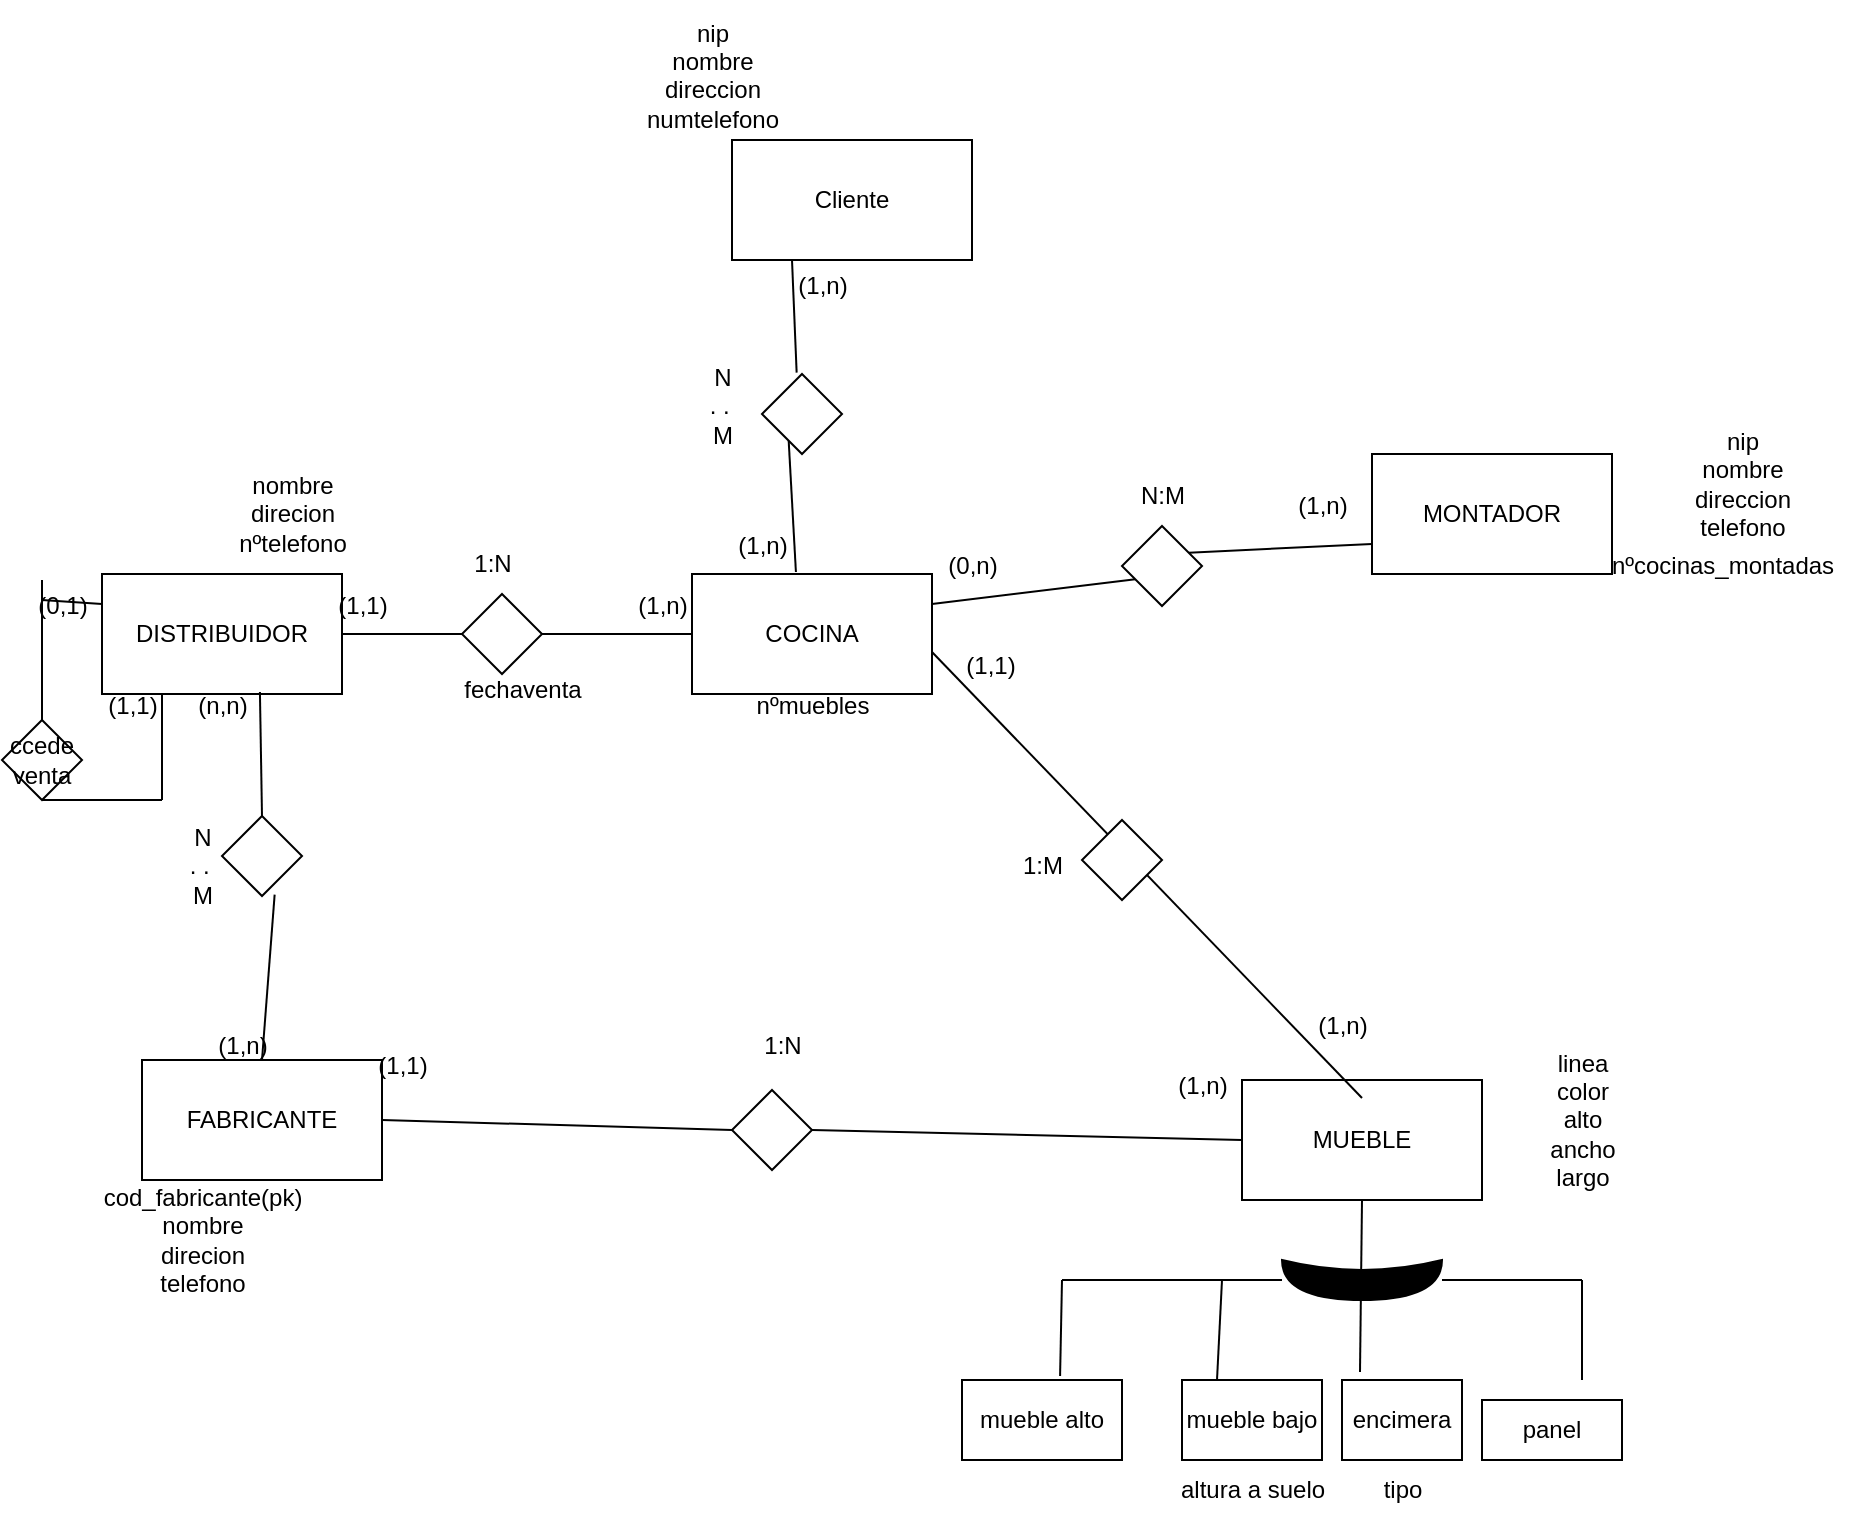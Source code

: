 <mxfile version="24.7.17">
  <diagram name="Página-1" id="_FhlTA1fhsAAvJFlqQVU">
    <mxGraphModel dx="1846" dy="852" grid="1" gridSize="10" guides="1" tooltips="1" connect="1" arrows="1" fold="1" page="1" pageScale="1" pageWidth="827" pageHeight="1169" math="0" shadow="0">
      <root>
        <mxCell id="0" />
        <mxCell id="1" parent="0" />
        <mxCell id="BN1sbvaGqgCYVK6eKB39-1" value="Cliente" style="whiteSpace=wrap;html=1;" vertex="1" parent="1">
          <mxGeometry x="285" y="100" width="120" height="60" as="geometry" />
        </mxCell>
        <mxCell id="BN1sbvaGqgCYVK6eKB39-2" value="nip&lt;div&gt;nombre&lt;/div&gt;&lt;div&gt;direccion&lt;br&gt;&lt;div&gt;numtelefono&lt;/div&gt;&lt;div&gt;&lt;br&gt;&lt;/div&gt;&lt;/div&gt;" style="text;html=1;align=center;verticalAlign=middle;resizable=0;points=[];autosize=1;strokeColor=none;fillColor=none;" vertex="1" parent="1">
          <mxGeometry x="230" y="30" width="90" height="90" as="geometry" />
        </mxCell>
        <mxCell id="BN1sbvaGqgCYVK6eKB39-3" value="COCINA" style="whiteSpace=wrap;html=1;" vertex="1" parent="1">
          <mxGeometry x="265" y="317" width="120" height="60" as="geometry" />
        </mxCell>
        <mxCell id="BN1sbvaGqgCYVK6eKB39-5" value="MONTADOR" style="whiteSpace=wrap;html=1;" vertex="1" parent="1">
          <mxGeometry x="605" y="257" width="120" height="60" as="geometry" />
        </mxCell>
        <mxCell id="BN1sbvaGqgCYVK6eKB39-6" value="nip&lt;div&gt;nombre&lt;/div&gt;&lt;div&gt;direccion&lt;/div&gt;&lt;div&gt;telefono&lt;/div&gt;" style="text;html=1;align=center;verticalAlign=middle;resizable=0;points=[];autosize=1;strokeColor=none;fillColor=none;" vertex="1" parent="1">
          <mxGeometry x="755" y="237" width="70" height="70" as="geometry" />
        </mxCell>
        <mxCell id="BN1sbvaGqgCYVK6eKB39-7" value="DISTRIBUIDOR" style="whiteSpace=wrap;html=1;" vertex="1" parent="1">
          <mxGeometry x="-30" y="317" width="120" height="60" as="geometry" />
        </mxCell>
        <mxCell id="BN1sbvaGqgCYVK6eKB39-8" value="FABRICANTE" style="whiteSpace=wrap;html=1;" vertex="1" parent="1">
          <mxGeometry x="-10" y="560" width="120" height="60" as="geometry" />
        </mxCell>
        <mxCell id="BN1sbvaGqgCYVK6eKB39-9" value="MUEBLE" style="whiteSpace=wrap;html=1;" vertex="1" parent="1">
          <mxGeometry x="540" y="570" width="120" height="60" as="geometry" />
        </mxCell>
        <mxCell id="BN1sbvaGqgCYVK6eKB39-10" value="&lt;div&gt;cod_fabricante(pk)&lt;/div&gt;nombre&lt;div&gt;direcion&lt;/div&gt;&lt;div&gt;telefono&lt;/div&gt;" style="text;html=1;align=center;verticalAlign=middle;resizable=0;points=[];autosize=1;strokeColor=none;fillColor=none;" vertex="1" parent="1">
          <mxGeometry x="-40" y="615" width="120" height="70" as="geometry" />
        </mxCell>
        <mxCell id="BN1sbvaGqgCYVK6eKB39-11" value="" style="endArrow=none;html=1;rounded=0;exitX=1;exitY=0.5;exitDx=0;exitDy=0;entryX=0;entryY=0.5;entryDx=0;entryDy=0;" edge="1" parent="1" source="BN1sbvaGqgCYVK6eKB39-64" target="BN1sbvaGqgCYVK6eKB39-9">
          <mxGeometry width="50" height="50" relative="1" as="geometry">
            <mxPoint x="370" y="500" as="sourcePoint" />
            <mxPoint x="530" y="600" as="targetPoint" />
          </mxGeometry>
        </mxCell>
        <mxCell id="BN1sbvaGqgCYVK6eKB39-12" value="(1,n)" style="text;html=1;align=center;verticalAlign=middle;resizable=0;points=[];autosize=1;strokeColor=none;fillColor=none;" vertex="1" parent="1">
          <mxGeometry x="495" y="558" width="50" height="30" as="geometry" />
        </mxCell>
        <mxCell id="BN1sbvaGqgCYVK6eKB39-13" value="linea&lt;div&gt;color&lt;/div&gt;&lt;div&gt;alto&lt;/div&gt;&lt;div&gt;ancho&lt;/div&gt;&lt;div&gt;largo&lt;/div&gt;" style="text;html=1;align=center;verticalAlign=middle;resizable=0;points=[];autosize=1;strokeColor=none;fillColor=none;" vertex="1" parent="1">
          <mxGeometry x="680" y="545" width="60" height="90" as="geometry" />
        </mxCell>
        <mxCell id="BN1sbvaGqgCYVK6eKB39-14" value="mueble alto" style="whiteSpace=wrap;html=1;" vertex="1" parent="1">
          <mxGeometry x="400" y="720" width="80" height="40" as="geometry" />
        </mxCell>
        <mxCell id="BN1sbvaGqgCYVK6eKB39-15" value="mueble bajo" style="whiteSpace=wrap;html=1;" vertex="1" parent="1">
          <mxGeometry x="510" y="720" width="70" height="40" as="geometry" />
        </mxCell>
        <mxCell id="BN1sbvaGqgCYVK6eKB39-16" value="encimera" style="whiteSpace=wrap;html=1;" vertex="1" parent="1">
          <mxGeometry x="590" y="720" width="60" height="40" as="geometry" />
        </mxCell>
        <mxCell id="BN1sbvaGqgCYVK6eKB39-17" value="panel" style="whiteSpace=wrap;html=1;" vertex="1" parent="1">
          <mxGeometry x="660" y="730" width="70" height="30" as="geometry" />
        </mxCell>
        <mxCell id="BN1sbvaGqgCYVK6eKB39-18" value="altura a suelo" style="text;html=1;align=center;verticalAlign=middle;resizable=0;points=[];autosize=1;strokeColor=none;fillColor=none;" vertex="1" parent="1">
          <mxGeometry x="495" y="760" width="100" height="30" as="geometry" />
        </mxCell>
        <mxCell id="BN1sbvaGqgCYVK6eKB39-19" value="tipo" style="text;html=1;align=center;verticalAlign=middle;resizable=0;points=[];autosize=1;strokeColor=none;fillColor=none;" vertex="1" parent="1">
          <mxGeometry x="600" y="760" width="40" height="30" as="geometry" />
        </mxCell>
        <mxCell id="BN1sbvaGqgCYVK6eKB39-20" value="" style="endArrow=none;html=1;rounded=0;exitX=0.5;exitY=0;exitDx=0;exitDy=0;entryX=0.658;entryY=0.983;entryDx=0;entryDy=0;entryPerimeter=0;" edge="1" parent="1" source="BN1sbvaGqgCYVK6eKB39-69" target="BN1sbvaGqgCYVK6eKB39-7">
          <mxGeometry width="50" height="50" relative="1" as="geometry">
            <mxPoint x="30" y="520" as="sourcePoint" />
            <mxPoint x="70" y="380" as="targetPoint" />
          </mxGeometry>
        </mxCell>
        <mxCell id="BN1sbvaGqgCYVK6eKB39-21" value="(n,n)" style="text;html=1;align=center;verticalAlign=middle;resizable=0;points=[];autosize=1;strokeColor=none;fillColor=none;" vertex="1" parent="1">
          <mxGeometry x="5" y="368" width="50" height="30" as="geometry" />
        </mxCell>
        <mxCell id="BN1sbvaGqgCYVK6eKB39-22" value="(1,n)" style="text;html=1;align=center;verticalAlign=middle;resizable=0;points=[];autosize=1;strokeColor=none;fillColor=none;" vertex="1" parent="1">
          <mxGeometry x="15" y="538" width="50" height="30" as="geometry" />
        </mxCell>
        <mxCell id="BN1sbvaGqgCYVK6eKB39-23" value="nombre&lt;div&gt;direcion&lt;/div&gt;&lt;div&gt;nºtelefono&lt;/div&gt;" style="text;html=1;align=center;verticalAlign=middle;resizable=0;points=[];autosize=1;strokeColor=none;fillColor=none;" vertex="1" parent="1">
          <mxGeometry x="25" y="257" width="80" height="60" as="geometry" />
        </mxCell>
        <mxCell id="BN1sbvaGqgCYVK6eKB39-24" value="" style="endArrow=none;html=1;rounded=0;exitX=1;exitY=0.5;exitDx=0;exitDy=0;entryX=0.5;entryY=0;entryDx=0;entryDy=0;" edge="1" parent="1">
          <mxGeometry width="50" height="50" relative="1" as="geometry">
            <mxPoint x="385" y="356" as="sourcePoint" />
            <mxPoint x="600" y="579" as="targetPoint" />
          </mxGeometry>
        </mxCell>
        <mxCell id="BN1sbvaGqgCYVK6eKB39-25" value="(1,1)" style="text;html=1;align=center;verticalAlign=middle;resizable=0;points=[];autosize=1;strokeColor=none;fillColor=none;" vertex="1" parent="1">
          <mxGeometry x="389" y="348" width="50" height="30" as="geometry" />
        </mxCell>
        <mxCell id="BN1sbvaGqgCYVK6eKB39-26" value="(1,n)" style="text;html=1;align=center;verticalAlign=middle;resizable=0;points=[];autosize=1;strokeColor=none;fillColor=none;" vertex="1" parent="1">
          <mxGeometry x="565" y="528" width="50" height="30" as="geometry" />
        </mxCell>
        <mxCell id="BN1sbvaGqgCYVK6eKB39-27" value="nºmuebles" style="text;html=1;align=center;verticalAlign=middle;resizable=0;points=[];autosize=1;strokeColor=none;fillColor=none;" vertex="1" parent="1">
          <mxGeometry x="285" y="368" width="80" height="30" as="geometry" />
        </mxCell>
        <mxCell id="BN1sbvaGqgCYVK6eKB39-28" value="" style="endArrow=none;html=1;rounded=0;entryX=0.5;entryY=1;entryDx=0;entryDy=0;exitX=0.15;exitY=-0.1;exitDx=0;exitDy=0;exitPerimeter=0;" edge="1" parent="1" source="BN1sbvaGqgCYVK6eKB39-16" target="BN1sbvaGqgCYVK6eKB39-9">
          <mxGeometry width="50" height="50" relative="1" as="geometry">
            <mxPoint x="600" y="680" as="sourcePoint" />
            <mxPoint x="580" y="470" as="targetPoint" />
          </mxGeometry>
        </mxCell>
        <mxCell id="BN1sbvaGqgCYVK6eKB39-29" value="" style="endArrow=none;html=1;rounded=0;" edge="1" parent="1" source="BN1sbvaGqgCYVK6eKB39-55">
          <mxGeometry width="50" height="50" relative="1" as="geometry">
            <mxPoint x="710" y="670" as="sourcePoint" />
            <mxPoint x="450" y="670" as="targetPoint" />
          </mxGeometry>
        </mxCell>
        <mxCell id="BN1sbvaGqgCYVK6eKB39-30" value="" style="endArrow=none;html=1;rounded=0;" edge="1" parent="1">
          <mxGeometry width="50" height="50" relative="1" as="geometry">
            <mxPoint x="710" y="670" as="sourcePoint" />
            <mxPoint x="710" y="720" as="targetPoint" />
          </mxGeometry>
        </mxCell>
        <mxCell id="BN1sbvaGqgCYVK6eKB39-31" value="" style="endArrow=none;html=1;rounded=0;entryX=0.25;entryY=0;entryDx=0;entryDy=0;" edge="1" parent="1" target="BN1sbvaGqgCYVK6eKB39-15">
          <mxGeometry width="50" height="50" relative="1" as="geometry">
            <mxPoint x="530" y="670" as="sourcePoint" />
            <mxPoint x="610" y="470" as="targetPoint" />
          </mxGeometry>
        </mxCell>
        <mxCell id="BN1sbvaGqgCYVK6eKB39-32" value="" style="endArrow=none;html=1;rounded=0;entryX=0.613;entryY=-0.05;entryDx=0;entryDy=0;entryPerimeter=0;" edge="1" parent="1" target="BN1sbvaGqgCYVK6eKB39-14">
          <mxGeometry width="50" height="50" relative="1" as="geometry">
            <mxPoint x="450" y="670" as="sourcePoint" />
            <mxPoint x="530" y="470" as="targetPoint" />
          </mxGeometry>
        </mxCell>
        <mxCell id="BN1sbvaGqgCYVK6eKB39-34" value="" style="endArrow=none;html=1;rounded=0;entryX=0;entryY=0.5;entryDx=0;entryDy=0;exitX=1;exitY=0.5;exitDx=0;exitDy=0;" edge="1" parent="1" source="BN1sbvaGqgCYVK6eKB39-37" target="BN1sbvaGqgCYVK6eKB39-3">
          <mxGeometry width="50" height="50" relative="1" as="geometry">
            <mxPoint x="180" y="520" as="sourcePoint" />
            <mxPoint x="230" y="470" as="targetPoint" />
          </mxGeometry>
        </mxCell>
        <mxCell id="BN1sbvaGqgCYVK6eKB39-35" value="(1,1)" style="text;html=1;align=center;verticalAlign=middle;resizable=0;points=[];autosize=1;strokeColor=none;fillColor=none;" vertex="1" parent="1">
          <mxGeometry x="75" y="318" width="50" height="30" as="geometry" />
        </mxCell>
        <mxCell id="BN1sbvaGqgCYVK6eKB39-36" value="(1,n)" style="text;html=1;align=center;verticalAlign=middle;resizable=0;points=[];autosize=1;strokeColor=none;fillColor=none;" vertex="1" parent="1">
          <mxGeometry x="225" y="318" width="50" height="30" as="geometry" />
        </mxCell>
        <mxCell id="BN1sbvaGqgCYVK6eKB39-38" value="" style="endArrow=none;html=1;rounded=0;entryX=0;entryY=0.5;entryDx=0;entryDy=0;exitX=1;exitY=0.5;exitDx=0;exitDy=0;" edge="1" parent="1" source="BN1sbvaGqgCYVK6eKB39-7" target="BN1sbvaGqgCYVK6eKB39-37">
          <mxGeometry width="50" height="50" relative="1" as="geometry">
            <mxPoint x="90" y="347" as="sourcePoint" />
            <mxPoint x="265" y="347" as="targetPoint" />
          </mxGeometry>
        </mxCell>
        <mxCell id="BN1sbvaGqgCYVK6eKB39-37" value="" style="rhombus;whiteSpace=wrap;html=1;" vertex="1" parent="1">
          <mxGeometry x="150" y="327" width="40" height="40" as="geometry" />
        </mxCell>
        <mxCell id="BN1sbvaGqgCYVK6eKB39-39" value="fechaventa" style="text;html=1;align=center;verticalAlign=middle;resizable=0;points=[];autosize=1;strokeColor=none;fillColor=none;" vertex="1" parent="1">
          <mxGeometry x="140" y="360" width="80" height="30" as="geometry" />
        </mxCell>
        <mxCell id="BN1sbvaGqgCYVK6eKB39-40" value="" style="endArrow=none;html=1;rounded=0;entryX=0.25;entryY=1;entryDx=0;entryDy=0;" edge="1" parent="1" target="BN1sbvaGqgCYVK6eKB39-7">
          <mxGeometry width="50" height="50" relative="1" as="geometry">
            <mxPoint y="430" as="sourcePoint" />
            <mxPoint x="-50" y="410" as="targetPoint" />
          </mxGeometry>
        </mxCell>
        <mxCell id="BN1sbvaGqgCYVK6eKB39-41" value="" style="endArrow=none;html=1;rounded=0;" edge="1" parent="1">
          <mxGeometry width="50" height="50" relative="1" as="geometry">
            <mxPoint x="-60" y="430" as="sourcePoint" />
            <mxPoint y="430" as="targetPoint" />
          </mxGeometry>
        </mxCell>
        <mxCell id="BN1sbvaGqgCYVK6eKB39-42" value="" style="endArrow=none;html=1;rounded=0;" edge="1" parent="1">
          <mxGeometry width="50" height="50" relative="1" as="geometry">
            <mxPoint x="-60" y="390" as="sourcePoint" />
            <mxPoint x="-60" y="320" as="targetPoint" />
          </mxGeometry>
        </mxCell>
        <mxCell id="BN1sbvaGqgCYVK6eKB39-43" value="ccede venta" style="rhombus;whiteSpace=wrap;html=1;" vertex="1" parent="1">
          <mxGeometry x="-80" y="390" width="40" height="40" as="geometry" />
        </mxCell>
        <mxCell id="BN1sbvaGqgCYVK6eKB39-44" value="" style="endArrow=none;html=1;rounded=0;entryX=0;entryY=0.25;entryDx=0;entryDy=0;" edge="1" parent="1" target="BN1sbvaGqgCYVK6eKB39-7">
          <mxGeometry width="50" height="50" relative="1" as="geometry">
            <mxPoint x="-60" y="330" as="sourcePoint" />
            <mxPoint y="470" as="targetPoint" />
          </mxGeometry>
        </mxCell>
        <mxCell id="BN1sbvaGqgCYVK6eKB39-45" value="(0,1)" style="text;html=1;align=center;verticalAlign=middle;resizable=0;points=[];autosize=1;strokeColor=none;fillColor=none;" vertex="1" parent="1">
          <mxGeometry x="-75" y="318" width="50" height="30" as="geometry" />
        </mxCell>
        <mxCell id="BN1sbvaGqgCYVK6eKB39-46" value="(1,1)" style="text;html=1;align=center;verticalAlign=middle;resizable=0;points=[];autosize=1;strokeColor=none;fillColor=none;" vertex="1" parent="1">
          <mxGeometry x="-40" y="368" width="50" height="30" as="geometry" />
        </mxCell>
        <mxCell id="BN1sbvaGqgCYVK6eKB39-48" value="" style="endArrow=none;html=1;rounded=0;entryX=0;entryY=0.75;entryDx=0;entryDy=0;exitX=1;exitY=0.25;exitDx=0;exitDy=0;" edge="1" parent="1" source="BN1sbvaGqgCYVK6eKB39-59" target="BN1sbvaGqgCYVK6eKB39-5">
          <mxGeometry width="50" height="50" relative="1" as="geometry">
            <mxPoint x="490" y="520" as="sourcePoint" />
            <mxPoint x="540" y="470" as="targetPoint" />
          </mxGeometry>
        </mxCell>
        <mxCell id="BN1sbvaGqgCYVK6eKB39-49" value="(1,n)" style="text;html=1;align=center;verticalAlign=middle;resizable=0;points=[];autosize=1;strokeColor=none;fillColor=none;" vertex="1" parent="1">
          <mxGeometry x="555" y="268" width="50" height="30" as="geometry" />
        </mxCell>
        <mxCell id="BN1sbvaGqgCYVK6eKB39-50" value="(0,n)" style="text;html=1;align=center;verticalAlign=middle;resizable=0;points=[];autosize=1;strokeColor=none;fillColor=none;" vertex="1" parent="1">
          <mxGeometry x="380" y="298" width="50" height="30" as="geometry" />
        </mxCell>
        <mxCell id="BN1sbvaGqgCYVK6eKB39-51" value="nºcocinas_montadas" style="text;html=1;align=center;verticalAlign=middle;resizable=0;points=[];autosize=1;strokeColor=none;fillColor=none;" vertex="1" parent="1">
          <mxGeometry x="715" y="298" width="130" height="30" as="geometry" />
        </mxCell>
        <mxCell id="BN1sbvaGqgCYVK6eKB39-52" value="" style="endArrow=none;html=1;rounded=0;entryX=0.25;entryY=1;entryDx=0;entryDy=0;exitX=0.433;exitY=-0.017;exitDx=0;exitDy=0;exitPerimeter=0;" edge="1" parent="1" source="BN1sbvaGqgCYVK6eKB39-57" target="BN1sbvaGqgCYVK6eKB39-1">
          <mxGeometry width="50" height="50" relative="1" as="geometry">
            <mxPoint x="320" y="310" as="sourcePoint" />
            <mxPoint x="370" y="410" as="targetPoint" />
          </mxGeometry>
        </mxCell>
        <mxCell id="BN1sbvaGqgCYVK6eKB39-53" value="(1,n)" style="text;html=1;align=center;verticalAlign=middle;resizable=0;points=[];autosize=1;strokeColor=none;fillColor=none;" vertex="1" parent="1">
          <mxGeometry x="305" y="158" width="50" height="30" as="geometry" />
        </mxCell>
        <mxCell id="BN1sbvaGqgCYVK6eKB39-54" value="(1,n)" style="text;html=1;align=center;verticalAlign=middle;resizable=0;points=[];autosize=1;strokeColor=none;fillColor=none;" vertex="1" parent="1">
          <mxGeometry x="275" y="288" width="50" height="30" as="geometry" />
        </mxCell>
        <mxCell id="BN1sbvaGqgCYVK6eKB39-56" value="" style="endArrow=none;html=1;rounded=0;" edge="1" parent="1" target="BN1sbvaGqgCYVK6eKB39-55">
          <mxGeometry width="50" height="50" relative="1" as="geometry">
            <mxPoint x="710" y="670" as="sourcePoint" />
            <mxPoint x="450" y="670" as="targetPoint" />
          </mxGeometry>
        </mxCell>
        <mxCell id="BN1sbvaGqgCYVK6eKB39-55" value="" style="shape=xor;whiteSpace=wrap;html=1;direction=south;fillColor=#000000;" vertex="1" parent="1">
          <mxGeometry x="560" y="660" width="80" height="20" as="geometry" />
        </mxCell>
        <mxCell id="BN1sbvaGqgCYVK6eKB39-58" value="" style="endArrow=none;html=1;rounded=0;entryX=0.25;entryY=1;entryDx=0;entryDy=0;exitX=0.433;exitY=-0.017;exitDx=0;exitDy=0;exitPerimeter=0;" edge="1" parent="1" source="BN1sbvaGqgCYVK6eKB39-3" target="BN1sbvaGqgCYVK6eKB39-57">
          <mxGeometry width="50" height="50" relative="1" as="geometry">
            <mxPoint x="317" y="316" as="sourcePoint" />
            <mxPoint x="315" y="160" as="targetPoint" />
          </mxGeometry>
        </mxCell>
        <mxCell id="BN1sbvaGqgCYVK6eKB39-57" value="" style="rhombus;whiteSpace=wrap;html=1;" vertex="1" parent="1">
          <mxGeometry x="300" y="217" width="40" height="40" as="geometry" />
        </mxCell>
        <mxCell id="BN1sbvaGqgCYVK6eKB39-60" value="" style="endArrow=none;html=1;rounded=0;entryX=0;entryY=0.75;entryDx=0;entryDy=0;exitX=1;exitY=0.25;exitDx=0;exitDy=0;" edge="1" parent="1" source="BN1sbvaGqgCYVK6eKB39-3" target="BN1sbvaGqgCYVK6eKB39-59">
          <mxGeometry width="50" height="50" relative="1" as="geometry">
            <mxPoint x="385" y="332" as="sourcePoint" />
            <mxPoint x="605" y="302" as="targetPoint" />
          </mxGeometry>
        </mxCell>
        <mxCell id="BN1sbvaGqgCYVK6eKB39-59" value="" style="rhombus;whiteSpace=wrap;html=1;" vertex="1" parent="1">
          <mxGeometry x="480" y="293" width="40" height="40" as="geometry" />
        </mxCell>
        <mxCell id="BN1sbvaGqgCYVK6eKB39-61" value="N:M" style="text;html=1;align=center;verticalAlign=middle;resizable=0;points=[];autosize=1;strokeColor=none;fillColor=none;" vertex="1" parent="1">
          <mxGeometry x="475" y="263" width="50" height="30" as="geometry" />
        </mxCell>
        <mxCell id="BN1sbvaGqgCYVK6eKB39-62" value="" style="rhombus;whiteSpace=wrap;html=1;" vertex="1" parent="1">
          <mxGeometry x="460" y="440" width="40" height="40" as="geometry" />
        </mxCell>
        <mxCell id="BN1sbvaGqgCYVK6eKB39-63" value="1:M" style="text;html=1;align=center;verticalAlign=middle;resizable=0;points=[];autosize=1;strokeColor=none;fillColor=none;" vertex="1" parent="1">
          <mxGeometry x="420" y="448" width="40" height="30" as="geometry" />
        </mxCell>
        <mxCell id="BN1sbvaGqgCYVK6eKB39-65" value="" style="endArrow=none;html=1;rounded=0;exitX=1;exitY=0.5;exitDx=0;exitDy=0;entryX=0;entryY=0.5;entryDx=0;entryDy=0;" edge="1" parent="1" source="BN1sbvaGqgCYVK6eKB39-8" target="BN1sbvaGqgCYVK6eKB39-64">
          <mxGeometry width="50" height="50" relative="1" as="geometry">
            <mxPoint x="110" y="590" as="sourcePoint" />
            <mxPoint x="540" y="600" as="targetPoint" />
          </mxGeometry>
        </mxCell>
        <mxCell id="BN1sbvaGqgCYVK6eKB39-64" value="" style="rhombus;whiteSpace=wrap;html=1;" vertex="1" parent="1">
          <mxGeometry x="285" y="575" width="40" height="40" as="geometry" />
        </mxCell>
        <mxCell id="BN1sbvaGqgCYVK6eKB39-66" value="1:N" style="text;html=1;align=center;verticalAlign=middle;resizable=0;points=[];autosize=1;strokeColor=none;fillColor=none;" vertex="1" parent="1">
          <mxGeometry x="290" y="538" width="40" height="30" as="geometry" />
        </mxCell>
        <mxCell id="BN1sbvaGqgCYVK6eKB39-67" value="(1,1)" style="text;html=1;align=center;verticalAlign=middle;resizable=0;points=[];autosize=1;strokeColor=none;fillColor=none;" vertex="1" parent="1">
          <mxGeometry x="95" y="548" width="50" height="30" as="geometry" />
        </mxCell>
        <mxCell id="BN1sbvaGqgCYVK6eKB39-68" value="1:N" style="text;html=1;align=center;verticalAlign=middle;resizable=0;points=[];autosize=1;strokeColor=none;fillColor=none;" vertex="1" parent="1">
          <mxGeometry x="145" y="297" width="40" height="30" as="geometry" />
        </mxCell>
        <mxCell id="BN1sbvaGqgCYVK6eKB39-70" value="" style="endArrow=none;html=1;rounded=0;exitX=0.5;exitY=0;exitDx=0;exitDy=0;entryX=0.658;entryY=0.983;entryDx=0;entryDy=0;entryPerimeter=0;" edge="1" parent="1" source="BN1sbvaGqgCYVK6eKB39-8" target="BN1sbvaGqgCYVK6eKB39-69">
          <mxGeometry width="50" height="50" relative="1" as="geometry">
            <mxPoint x="50" y="560" as="sourcePoint" />
            <mxPoint x="49" y="376" as="targetPoint" />
          </mxGeometry>
        </mxCell>
        <mxCell id="BN1sbvaGqgCYVK6eKB39-69" value="" style="rhombus;whiteSpace=wrap;html=1;" vertex="1" parent="1">
          <mxGeometry x="30" y="438" width="40" height="40" as="geometry" />
        </mxCell>
        <mxCell id="BN1sbvaGqgCYVK6eKB39-71" value="N&lt;div&gt;. .&amp;nbsp;&lt;/div&gt;&lt;div&gt;M&lt;/div&gt;" style="text;html=1;align=center;verticalAlign=middle;resizable=0;points=[];autosize=1;strokeColor=none;fillColor=none;" vertex="1" parent="1">
          <mxGeometry y="433" width="40" height="60" as="geometry" />
        </mxCell>
        <mxCell id="BN1sbvaGqgCYVK6eKB39-72" value="N&lt;div&gt;. .&amp;nbsp;&lt;/div&gt;&lt;div&gt;M&lt;/div&gt;" style="text;html=1;align=center;verticalAlign=middle;resizable=0;points=[];autosize=1;strokeColor=none;fillColor=none;" vertex="1" parent="1">
          <mxGeometry x="260" y="203" width="40" height="60" as="geometry" />
        </mxCell>
      </root>
    </mxGraphModel>
  </diagram>
</mxfile>
